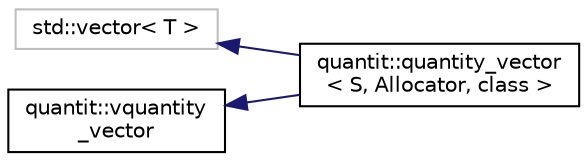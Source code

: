 digraph "Graphical Class Hierarchy"
{
 // LATEX_PDF_SIZE
  edge [fontname="Helvetica",fontsize="10",labelfontname="Helvetica",labelfontsize="10"];
  node [fontname="Helvetica",fontsize="10",shape=record];
  rankdir="LR";
  Node0 [label="std::vector\< T \>",height=0.2,width=0.4,color="grey75", fillcolor="white", style="filled",tooltip=" "];
  Node0 -> Node1 [dir="back",color="midnightblue",fontsize="10",style="solid",fontname="Helvetica"];
  Node1 [label="quantit::quantity_vector\l\< S, Allocator, class \>",height=0.2,width=0.4,color="black", fillcolor="white", style="filled",URL="$classquantit_1_1quantity__vector.html",tooltip=" "];
  Node2 [label="quantit::vquantity\l_vector",height=0.2,width=0.4,color="black", fillcolor="white", style="filled",URL="$classquantit_1_1vquantity__vector.html",tooltip="polymorphic (type-erased?) container of any_quantity. All the element in the container are of the sam..."];
  Node2 -> Node1 [dir="back",color="midnightblue",fontsize="10",style="solid",fontname="Helvetica"];
}
